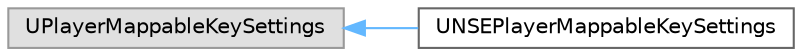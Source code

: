 digraph "Graphical Class Hierarchy"
{
 // LATEX_PDF_SIZE
  bgcolor="transparent";
  edge [fontname=Helvetica,fontsize=10,labelfontname=Helvetica,labelfontsize=10];
  node [fontname=Helvetica,fontsize=10,shape=box,height=0.2,width=0.4];
  rankdir="LR";
  Node0 [id="Node000000",label="UPlayerMappableKeySettings",height=0.2,width=0.4,color="grey60", fillcolor="#E0E0E0", style="filled",tooltip=" "];
  Node0 -> Node1 [id="edge47_Node000000_Node000001",dir="back",color="steelblue1",style="solid",tooltip=" "];
  Node1 [id="Node000001",label="UNSEPlayerMappableKeySettings",height=0.2,width=0.4,color="grey40", fillcolor="white", style="filled",URL="$class_u_n_s_e_player_mappable_key_settings.html",tooltip=" "];
}
